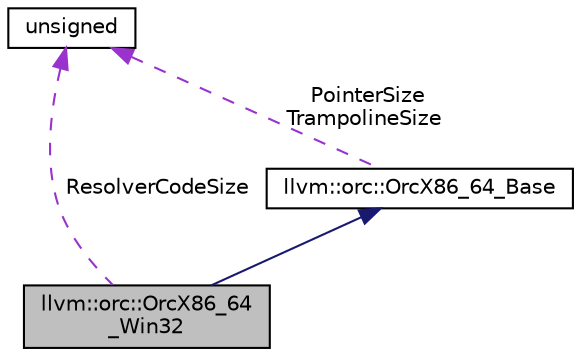 digraph "llvm::orc::OrcX86_64_Win32"
{
 // LATEX_PDF_SIZE
  bgcolor="transparent";
  edge [fontname="Helvetica",fontsize="10",labelfontname="Helvetica",labelfontsize="10"];
  node [fontname="Helvetica",fontsize="10",shape="box"];
  Node1 [label="llvm::orc::OrcX86_64\l_Win32",height=0.2,width=0.4,color="black", fillcolor="grey75", style="filled", fontcolor="black",tooltip="X86_64 support for Win32."];
  Node2 -> Node1 [dir="back",color="midnightblue",fontsize="10",style="solid",fontname="Helvetica"];
  Node2 [label="llvm::orc::OrcX86_64_Base",height=0.2,width=0.4,color="black",URL="$classllvm_1_1orc_1_1OrcX86__64__Base.html",tooltip="X86_64 code that's common to all ABIs."];
  Node3 -> Node2 [dir="back",color="darkorchid3",fontsize="10",style="dashed",label=" PointerSize\nTrampolineSize" ,fontname="Helvetica"];
  Node3 [label="unsigned",height=0.2,width=0.4,color="black",URL="$classunsigned.html",tooltip=" "];
  Node3 -> Node1 [dir="back",color="darkorchid3",fontsize="10",style="dashed",label=" ResolverCodeSize" ,fontname="Helvetica"];
}
